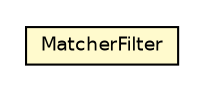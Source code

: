 #!/usr/local/bin/dot
#
# Class diagram 
# Generated by UMLGraph version R5_6-24-gf6e263 (http://www.umlgraph.org/)
#

digraph G {
	edge [fontname="Helvetica",fontsize=10,labelfontname="Helvetica",labelfontsize=10];
	node [fontname="Helvetica",fontsize=10,shape=plaintext];
	nodesep=0.25;
	ranksep=0.5;
	// sabina.server.MatcherFilter
	c606 [label=<<table title="sabina.server.MatcherFilter" border="0" cellborder="1" cellspacing="0" cellpadding="2" port="p" bgcolor="lemonChiffon" href="./MatcherFilter.html">
		<tr><td><table border="0" cellspacing="0" cellpadding="1">
<tr><td align="center" balign="center"> MatcherFilter </td></tr>
		</table></td></tr>
		</table>>, URL="./MatcherFilter.html", fontname="Helvetica", fontcolor="black", fontsize=9.0];
}

